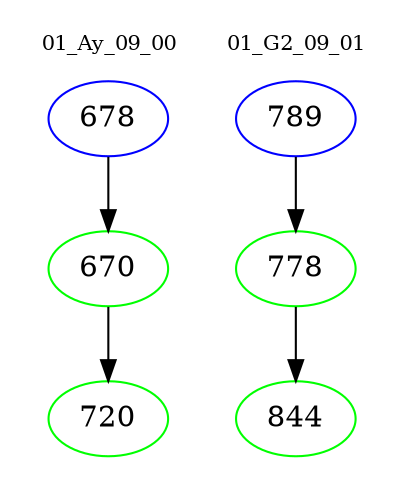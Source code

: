 digraph{
subgraph cluster_0 {
color = white
label = "01_Ay_09_00";
fontsize=10;
T0_678 [label="678", color="blue"]
T0_678 -> T0_670 [color="black"]
T0_670 [label="670", color="green"]
T0_670 -> T0_720 [color="black"]
T0_720 [label="720", color="green"]
}
subgraph cluster_1 {
color = white
label = "01_G2_09_01";
fontsize=10;
T1_789 [label="789", color="blue"]
T1_789 -> T1_778 [color="black"]
T1_778 [label="778", color="green"]
T1_778 -> T1_844 [color="black"]
T1_844 [label="844", color="green"]
}
}
